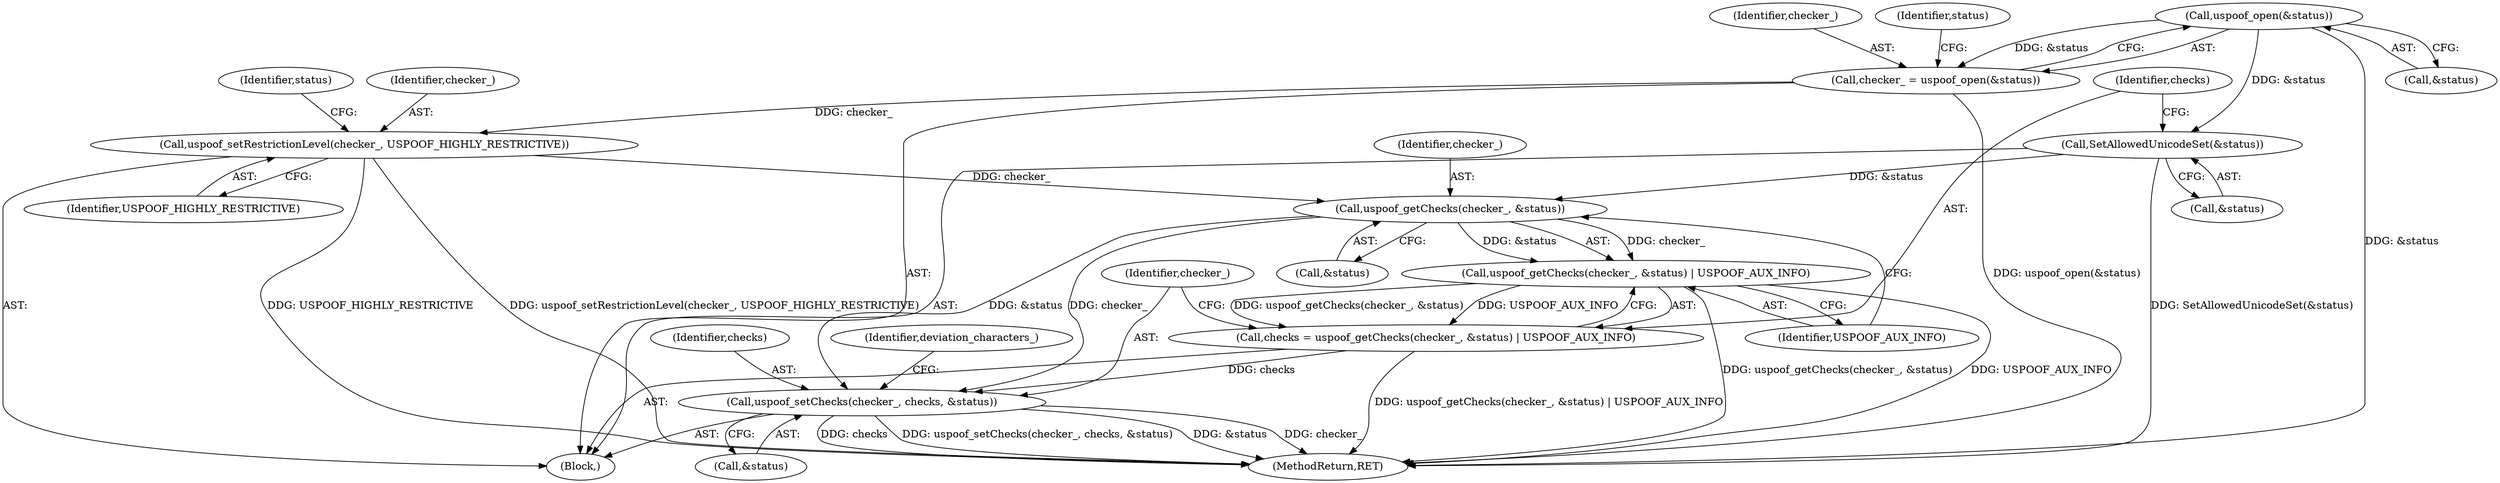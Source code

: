 digraph "0_Chrome_8ac035c31d42cedcc2a772d7765622dc9f406240@API" {
"1000112" [label="(Call,uspoof_open(&status))"];
"1000110" [label="(Call,checker_ = uspoof_open(&status))"];
"1000123" [label="(Call,uspoof_setRestrictionLevel(checker_, USPOOF_HIGHLY_RESTRICTIVE))"];
"1000133" [label="(Call,uspoof_getChecks(checker_, &status))"];
"1000132" [label="(Call,uspoof_getChecks(checker_, &status) | USPOOF_AUX_INFO)"];
"1000130" [label="(Call,checks = uspoof_getChecks(checker_, &status) | USPOOF_AUX_INFO)"];
"1000138" [label="(Call,uspoof_setChecks(checker_, checks, &status))"];
"1000126" [label="(Call,SetAllowedUnicodeSet(&status))"];
"1000135" [label="(Call,&status)"];
"1000138" [label="(Call,uspoof_setChecks(checker_, checks, &status))"];
"1000128" [label="(Identifier,status)"];
"1000111" [label="(Identifier,checker_)"];
"1000127" [label="(Call,&status)"];
"1000132" [label="(Call,uspoof_getChecks(checker_, &status) | USPOOF_AUX_INFO)"];
"1000130" [label="(Call,checks = uspoof_getChecks(checker_, &status) | USPOOF_AUX_INFO)"];
"1000125" [label="(Identifier,USPOOF_HIGHLY_RESTRICTIVE)"];
"1000140" [label="(Identifier,checks)"];
"1000134" [label="(Identifier,checker_)"];
"1000131" [label="(Identifier,checks)"];
"1000133" [label="(Call,uspoof_getChecks(checker_, &status))"];
"1000110" [label="(Call,checker_ = uspoof_open(&status))"];
"1000113" [label="(Call,&status)"];
"1000222" [label="(MethodReturn,RET)"];
"1000141" [label="(Call,&status)"];
"1000112" [label="(Call,uspoof_open(&status))"];
"1000126" [label="(Call,SetAllowedUnicodeSet(&status))"];
"1000105" [label="(Block,)"];
"1000139" [label="(Identifier,checker_)"];
"1000144" [label="(Identifier,deviation_characters_)"];
"1000137" [label="(Identifier,USPOOF_AUX_INFO)"];
"1000123" [label="(Call,uspoof_setRestrictionLevel(checker_, USPOOF_HIGHLY_RESTRICTIVE))"];
"1000124" [label="(Identifier,checker_)"];
"1000117" [label="(Identifier,status)"];
"1000112" -> "1000110"  [label="AST: "];
"1000112" -> "1000113"  [label="CFG: "];
"1000113" -> "1000112"  [label="AST: "];
"1000110" -> "1000112"  [label="CFG: "];
"1000112" -> "1000222"  [label="DDG: &status"];
"1000112" -> "1000110"  [label="DDG: &status"];
"1000112" -> "1000126"  [label="DDG: &status"];
"1000110" -> "1000105"  [label="AST: "];
"1000111" -> "1000110"  [label="AST: "];
"1000117" -> "1000110"  [label="CFG: "];
"1000110" -> "1000222"  [label="DDG: uspoof_open(&status)"];
"1000110" -> "1000123"  [label="DDG: checker_"];
"1000123" -> "1000105"  [label="AST: "];
"1000123" -> "1000125"  [label="CFG: "];
"1000124" -> "1000123"  [label="AST: "];
"1000125" -> "1000123"  [label="AST: "];
"1000128" -> "1000123"  [label="CFG: "];
"1000123" -> "1000222"  [label="DDG: USPOOF_HIGHLY_RESTRICTIVE"];
"1000123" -> "1000222"  [label="DDG: uspoof_setRestrictionLevel(checker_, USPOOF_HIGHLY_RESTRICTIVE)"];
"1000123" -> "1000133"  [label="DDG: checker_"];
"1000133" -> "1000132"  [label="AST: "];
"1000133" -> "1000135"  [label="CFG: "];
"1000134" -> "1000133"  [label="AST: "];
"1000135" -> "1000133"  [label="AST: "];
"1000137" -> "1000133"  [label="CFG: "];
"1000133" -> "1000132"  [label="DDG: checker_"];
"1000133" -> "1000132"  [label="DDG: &status"];
"1000126" -> "1000133"  [label="DDG: &status"];
"1000133" -> "1000138"  [label="DDG: checker_"];
"1000133" -> "1000138"  [label="DDG: &status"];
"1000132" -> "1000130"  [label="AST: "];
"1000132" -> "1000137"  [label="CFG: "];
"1000137" -> "1000132"  [label="AST: "];
"1000130" -> "1000132"  [label="CFG: "];
"1000132" -> "1000222"  [label="DDG: uspoof_getChecks(checker_, &status)"];
"1000132" -> "1000222"  [label="DDG: USPOOF_AUX_INFO"];
"1000132" -> "1000130"  [label="DDG: uspoof_getChecks(checker_, &status)"];
"1000132" -> "1000130"  [label="DDG: USPOOF_AUX_INFO"];
"1000130" -> "1000105"  [label="AST: "];
"1000131" -> "1000130"  [label="AST: "];
"1000139" -> "1000130"  [label="CFG: "];
"1000130" -> "1000222"  [label="DDG: uspoof_getChecks(checker_, &status) | USPOOF_AUX_INFO"];
"1000130" -> "1000138"  [label="DDG: checks"];
"1000138" -> "1000105"  [label="AST: "];
"1000138" -> "1000141"  [label="CFG: "];
"1000139" -> "1000138"  [label="AST: "];
"1000140" -> "1000138"  [label="AST: "];
"1000141" -> "1000138"  [label="AST: "];
"1000144" -> "1000138"  [label="CFG: "];
"1000138" -> "1000222"  [label="DDG: &status"];
"1000138" -> "1000222"  [label="DDG: checker_"];
"1000138" -> "1000222"  [label="DDG: checks"];
"1000138" -> "1000222"  [label="DDG: uspoof_setChecks(checker_, checks, &status)"];
"1000126" -> "1000105"  [label="AST: "];
"1000126" -> "1000127"  [label="CFG: "];
"1000127" -> "1000126"  [label="AST: "];
"1000131" -> "1000126"  [label="CFG: "];
"1000126" -> "1000222"  [label="DDG: SetAllowedUnicodeSet(&status)"];
}
